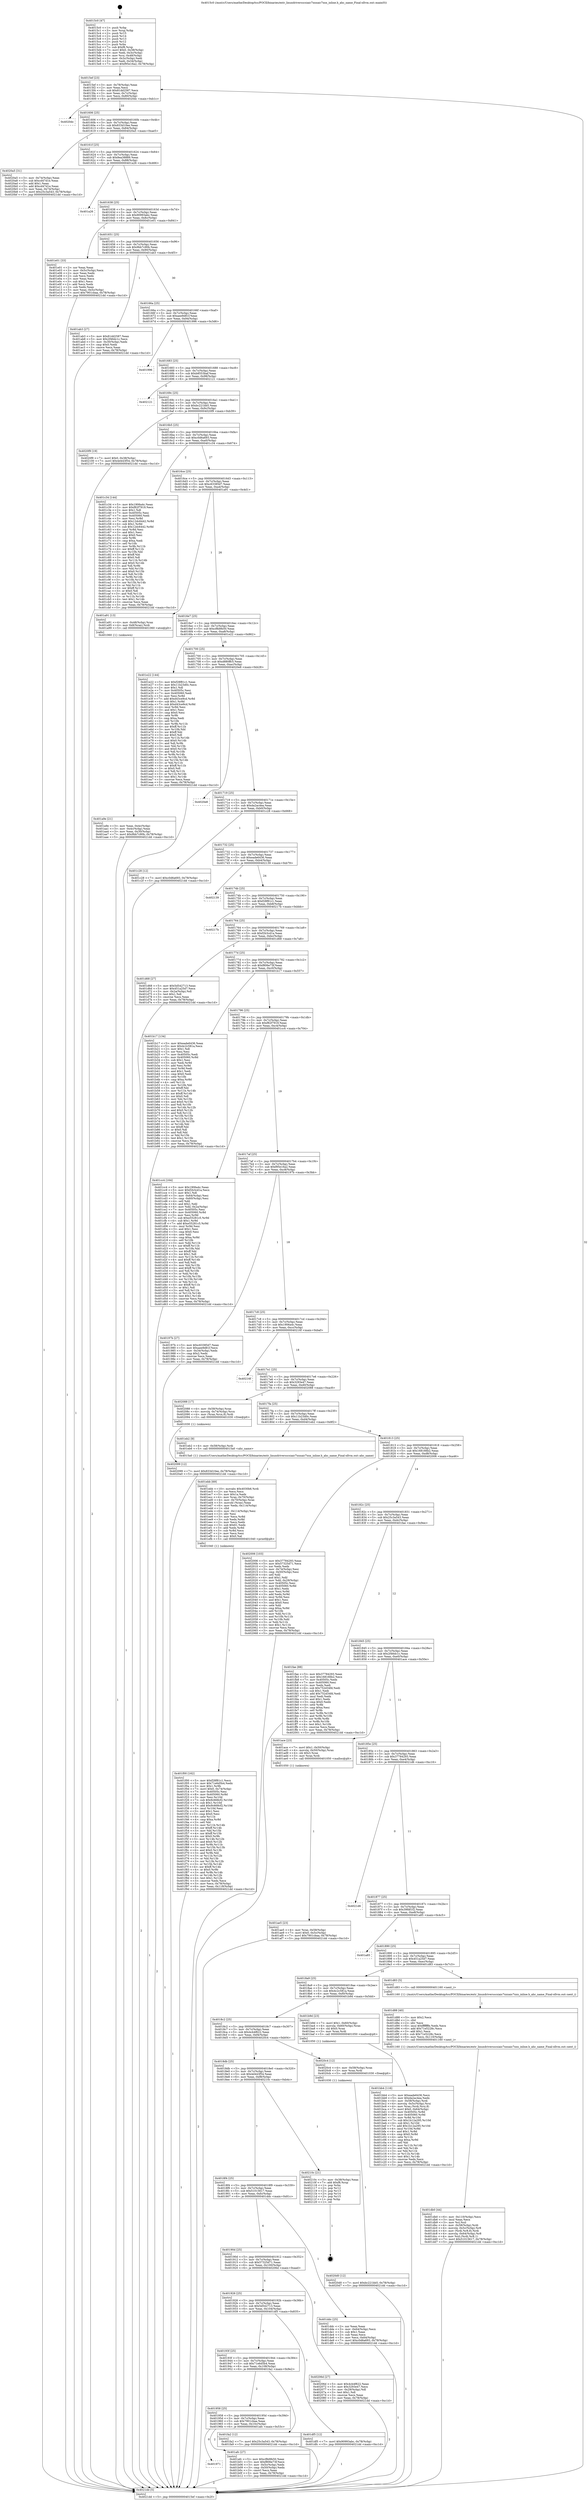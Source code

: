 digraph "0x4015c0" {
  label = "0x4015c0 (/mnt/c/Users/mathe/Desktop/tcc/POCII/binaries/extr_linuxdriversscsiaic7xxxaic7xxx_inline.h_ahc_name_Final-ollvm.out::main(0))"
  labelloc = "t"
  node[shape=record]

  Entry [label="",width=0.3,height=0.3,shape=circle,fillcolor=black,style=filled]
  "0x4015ef" [label="{
     0x4015ef [23]\l
     | [instrs]\l
     &nbsp;&nbsp;0x4015ef \<+3\>: mov -0x78(%rbp),%eax\l
     &nbsp;&nbsp;0x4015f2 \<+2\>: mov %eax,%ecx\l
     &nbsp;&nbsp;0x4015f4 \<+6\>: sub $0x81dd2587,%ecx\l
     &nbsp;&nbsp;0x4015fa \<+3\>: mov %eax,-0x7c(%rbp)\l
     &nbsp;&nbsp;0x4015fd \<+3\>: mov %ecx,-0x80(%rbp)\l
     &nbsp;&nbsp;0x401600 \<+6\>: je 00000000004020dc \<main+0xb1c\>\l
  }"]
  "0x4020dc" [label="{
     0x4020dc\l
  }", style=dashed]
  "0x401606" [label="{
     0x401606 [25]\l
     | [instrs]\l
     &nbsp;&nbsp;0x401606 \<+5\>: jmp 000000000040160b \<main+0x4b\>\l
     &nbsp;&nbsp;0x40160b \<+3\>: mov -0x7c(%rbp),%eax\l
     &nbsp;&nbsp;0x40160e \<+5\>: sub $0x833d10ee,%eax\l
     &nbsp;&nbsp;0x401613 \<+6\>: mov %eax,-0x84(%rbp)\l
     &nbsp;&nbsp;0x401619 \<+6\>: je 00000000004020a5 \<main+0xae5\>\l
  }"]
  Exit [label="",width=0.3,height=0.3,shape=circle,fillcolor=black,style=filled,peripheries=2]
  "0x4020a5" [label="{
     0x4020a5 [31]\l
     | [instrs]\l
     &nbsp;&nbsp;0x4020a5 \<+3\>: mov -0x74(%rbp),%eax\l
     &nbsp;&nbsp;0x4020a8 \<+5\>: sub $0xcd47d1e,%eax\l
     &nbsp;&nbsp;0x4020ad \<+3\>: add $0x1,%eax\l
     &nbsp;&nbsp;0x4020b0 \<+5\>: add $0xcd47d1e,%eax\l
     &nbsp;&nbsp;0x4020b5 \<+3\>: mov %eax,-0x74(%rbp)\l
     &nbsp;&nbsp;0x4020b8 \<+7\>: movl $0x25c3a543,-0x78(%rbp)\l
     &nbsp;&nbsp;0x4020bf \<+5\>: jmp 00000000004021dd \<main+0xc1d\>\l
  }"]
  "0x40161f" [label="{
     0x40161f [25]\l
     | [instrs]\l
     &nbsp;&nbsp;0x40161f \<+5\>: jmp 0000000000401624 \<main+0x64\>\l
     &nbsp;&nbsp;0x401624 \<+3\>: mov -0x7c(%rbp),%eax\l
     &nbsp;&nbsp;0x401627 \<+5\>: sub $0x8ea38889,%eax\l
     &nbsp;&nbsp;0x40162c \<+6\>: mov %eax,-0x88(%rbp)\l
     &nbsp;&nbsp;0x401632 \<+6\>: je 0000000000401a26 \<main+0x466\>\l
  }"]
  "0x4020d0" [label="{
     0x4020d0 [12]\l
     | [instrs]\l
     &nbsp;&nbsp;0x4020d0 \<+7\>: movl $0xbc221bb5,-0x78(%rbp)\l
     &nbsp;&nbsp;0x4020d7 \<+5\>: jmp 00000000004021dd \<main+0xc1d\>\l
  }"]
  "0x401a26" [label="{
     0x401a26\l
  }", style=dashed]
  "0x401638" [label="{
     0x401638 [25]\l
     | [instrs]\l
     &nbsp;&nbsp;0x401638 \<+5\>: jmp 000000000040163d \<main+0x7d\>\l
     &nbsp;&nbsp;0x40163d \<+3\>: mov -0x7c(%rbp),%eax\l
     &nbsp;&nbsp;0x401640 \<+5\>: sub $0x90993abc,%eax\l
     &nbsp;&nbsp;0x401645 \<+6\>: mov %eax,-0x8c(%rbp)\l
     &nbsp;&nbsp;0x40164b \<+6\>: je 0000000000401e01 \<main+0x841\>\l
  }"]
  "0x402099" [label="{
     0x402099 [12]\l
     | [instrs]\l
     &nbsp;&nbsp;0x402099 \<+7\>: movl $0x833d10ee,-0x78(%rbp)\l
     &nbsp;&nbsp;0x4020a0 \<+5\>: jmp 00000000004021dd \<main+0xc1d\>\l
  }"]
  "0x401e01" [label="{
     0x401e01 [33]\l
     | [instrs]\l
     &nbsp;&nbsp;0x401e01 \<+2\>: xor %eax,%eax\l
     &nbsp;&nbsp;0x401e03 \<+3\>: mov -0x5c(%rbp),%ecx\l
     &nbsp;&nbsp;0x401e06 \<+2\>: mov %eax,%edx\l
     &nbsp;&nbsp;0x401e08 \<+2\>: sub %ecx,%edx\l
     &nbsp;&nbsp;0x401e0a \<+2\>: mov %eax,%ecx\l
     &nbsp;&nbsp;0x401e0c \<+3\>: sub $0x1,%ecx\l
     &nbsp;&nbsp;0x401e0f \<+2\>: add %ecx,%edx\l
     &nbsp;&nbsp;0x401e11 \<+2\>: sub %edx,%eax\l
     &nbsp;&nbsp;0x401e13 \<+3\>: mov %eax,-0x5c(%rbp)\l
     &nbsp;&nbsp;0x401e16 \<+7\>: movl $0x7901cbaa,-0x78(%rbp)\l
     &nbsp;&nbsp;0x401e1d \<+5\>: jmp 00000000004021dd \<main+0xc1d\>\l
  }"]
  "0x401651" [label="{
     0x401651 [25]\l
     | [instrs]\l
     &nbsp;&nbsp;0x401651 \<+5\>: jmp 0000000000401656 \<main+0x96\>\l
     &nbsp;&nbsp;0x401656 \<+3\>: mov -0x7c(%rbp),%eax\l
     &nbsp;&nbsp;0x401659 \<+5\>: sub $0x9bb7c90b,%eax\l
     &nbsp;&nbsp;0x40165e \<+6\>: mov %eax,-0x90(%rbp)\l
     &nbsp;&nbsp;0x401664 \<+6\>: je 0000000000401ab3 \<main+0x4f3\>\l
  }"]
  "0x401f00" [label="{
     0x401f00 [162]\l
     | [instrs]\l
     &nbsp;&nbsp;0x401f00 \<+5\>: mov $0xf28f81c1,%ecx\l
     &nbsp;&nbsp;0x401f05 \<+5\>: mov $0x71e6d5b4,%edx\l
     &nbsp;&nbsp;0x401f0a \<+3\>: mov $0x1,%r9b\l
     &nbsp;&nbsp;0x401f0d \<+7\>: movl $0x0,-0x74(%rbp)\l
     &nbsp;&nbsp;0x401f14 \<+7\>: mov 0x40505c,%esi\l
     &nbsp;&nbsp;0x401f1b \<+8\>: mov 0x405060,%r8d\l
     &nbsp;&nbsp;0x401f23 \<+3\>: mov %esi,%r10d\l
     &nbsp;&nbsp;0x401f26 \<+7\>: sub $0x9c668cf2,%r10d\l
     &nbsp;&nbsp;0x401f2d \<+4\>: sub $0x1,%r10d\l
     &nbsp;&nbsp;0x401f31 \<+7\>: add $0x9c668cf2,%r10d\l
     &nbsp;&nbsp;0x401f38 \<+4\>: imul %r10d,%esi\l
     &nbsp;&nbsp;0x401f3c \<+3\>: and $0x1,%esi\l
     &nbsp;&nbsp;0x401f3f \<+3\>: cmp $0x0,%esi\l
     &nbsp;&nbsp;0x401f42 \<+4\>: sete %r11b\l
     &nbsp;&nbsp;0x401f46 \<+4\>: cmp $0xa,%r8d\l
     &nbsp;&nbsp;0x401f4a \<+3\>: setl %bl\l
     &nbsp;&nbsp;0x401f4d \<+3\>: mov %r11b,%r14b\l
     &nbsp;&nbsp;0x401f50 \<+4\>: xor $0xff,%r14b\l
     &nbsp;&nbsp;0x401f54 \<+3\>: mov %bl,%r15b\l
     &nbsp;&nbsp;0x401f57 \<+4\>: xor $0xff,%r15b\l
     &nbsp;&nbsp;0x401f5b \<+4\>: xor $0x0,%r9b\l
     &nbsp;&nbsp;0x401f5f \<+3\>: mov %r14b,%r12b\l
     &nbsp;&nbsp;0x401f62 \<+4\>: and $0x0,%r12b\l
     &nbsp;&nbsp;0x401f66 \<+3\>: and %r9b,%r11b\l
     &nbsp;&nbsp;0x401f69 \<+3\>: mov %r15b,%r13b\l
     &nbsp;&nbsp;0x401f6c \<+4\>: and $0x0,%r13b\l
     &nbsp;&nbsp;0x401f70 \<+3\>: and %r9b,%bl\l
     &nbsp;&nbsp;0x401f73 \<+3\>: or %r11b,%r12b\l
     &nbsp;&nbsp;0x401f76 \<+3\>: or %bl,%r13b\l
     &nbsp;&nbsp;0x401f79 \<+3\>: xor %r13b,%r12b\l
     &nbsp;&nbsp;0x401f7c \<+3\>: or %r15b,%r14b\l
     &nbsp;&nbsp;0x401f7f \<+4\>: xor $0xff,%r14b\l
     &nbsp;&nbsp;0x401f83 \<+4\>: or $0x0,%r9b\l
     &nbsp;&nbsp;0x401f87 \<+3\>: and %r9b,%r14b\l
     &nbsp;&nbsp;0x401f8a \<+3\>: or %r14b,%r12b\l
     &nbsp;&nbsp;0x401f8d \<+4\>: test $0x1,%r12b\l
     &nbsp;&nbsp;0x401f91 \<+3\>: cmovne %edx,%ecx\l
     &nbsp;&nbsp;0x401f94 \<+3\>: mov %ecx,-0x78(%rbp)\l
     &nbsp;&nbsp;0x401f97 \<+6\>: mov %eax,-0x118(%rbp)\l
     &nbsp;&nbsp;0x401f9d \<+5\>: jmp 00000000004021dd \<main+0xc1d\>\l
  }"]
  "0x401ab3" [label="{
     0x401ab3 [27]\l
     | [instrs]\l
     &nbsp;&nbsp;0x401ab3 \<+5\>: mov $0x81dd2587,%eax\l
     &nbsp;&nbsp;0x401ab8 \<+5\>: mov $0x2f46dc1c,%ecx\l
     &nbsp;&nbsp;0x401abd \<+3\>: mov -0x30(%rbp),%edx\l
     &nbsp;&nbsp;0x401ac0 \<+3\>: cmp $0x0,%edx\l
     &nbsp;&nbsp;0x401ac3 \<+3\>: cmove %ecx,%eax\l
     &nbsp;&nbsp;0x401ac6 \<+3\>: mov %eax,-0x78(%rbp)\l
     &nbsp;&nbsp;0x401ac9 \<+5\>: jmp 00000000004021dd \<main+0xc1d\>\l
  }"]
  "0x40166a" [label="{
     0x40166a [25]\l
     | [instrs]\l
     &nbsp;&nbsp;0x40166a \<+5\>: jmp 000000000040166f \<main+0xaf\>\l
     &nbsp;&nbsp;0x40166f \<+3\>: mov -0x7c(%rbp),%eax\l
     &nbsp;&nbsp;0x401672 \<+5\>: sub $0xaee9d81f,%eax\l
     &nbsp;&nbsp;0x401677 \<+6\>: mov %eax,-0x94(%rbp)\l
     &nbsp;&nbsp;0x40167d \<+6\>: je 0000000000401996 \<main+0x3d6\>\l
  }"]
  "0x401ebb" [label="{
     0x401ebb [69]\l
     | [instrs]\l
     &nbsp;&nbsp;0x401ebb \<+10\>: movabs $0x4030b6,%rdi\l
     &nbsp;&nbsp;0x401ec5 \<+2\>: xor %ecx,%ecx\l
     &nbsp;&nbsp;0x401ec7 \<+5\>: mov $0x1a,%edx\l
     &nbsp;&nbsp;0x401ecc \<+4\>: mov %rax,-0x70(%rbp)\l
     &nbsp;&nbsp;0x401ed0 \<+4\>: mov -0x70(%rbp),%rax\l
     &nbsp;&nbsp;0x401ed4 \<+3\>: movsbl (%rax),%eax\l
     &nbsp;&nbsp;0x401ed7 \<+6\>: mov %edx,-0x114(%rbp)\l
     &nbsp;&nbsp;0x401edd \<+1\>: cltd\l
     &nbsp;&nbsp;0x401ede \<+6\>: mov -0x114(%rbp),%esi\l
     &nbsp;&nbsp;0x401ee4 \<+2\>: idiv %esi\l
     &nbsp;&nbsp;0x401ee6 \<+3\>: mov %ecx,%r8d\l
     &nbsp;&nbsp;0x401ee9 \<+3\>: sub %edx,%r8d\l
     &nbsp;&nbsp;0x401eec \<+2\>: mov %ecx,%edx\l
     &nbsp;&nbsp;0x401eee \<+3\>: sub $0x61,%edx\l
     &nbsp;&nbsp;0x401ef1 \<+3\>: add %edx,%r8d\l
     &nbsp;&nbsp;0x401ef4 \<+3\>: sub %r8d,%ecx\l
     &nbsp;&nbsp;0x401ef7 \<+2\>: mov %ecx,%esi\l
     &nbsp;&nbsp;0x401ef9 \<+2\>: mov $0x0,%al\l
     &nbsp;&nbsp;0x401efb \<+5\>: call 0000000000401040 \<printf@plt\>\l
     | [calls]\l
     &nbsp;&nbsp;0x401040 \{1\} (unknown)\l
  }"]
  "0x401996" [label="{
     0x401996\l
  }", style=dashed]
  "0x401683" [label="{
     0x401683 [25]\l
     | [instrs]\l
     &nbsp;&nbsp;0x401683 \<+5\>: jmp 0000000000401688 \<main+0xc8\>\l
     &nbsp;&nbsp;0x401688 \<+3\>: mov -0x7c(%rbp),%eax\l
     &nbsp;&nbsp;0x40168b \<+5\>: sub $0xb8553baf,%eax\l
     &nbsp;&nbsp;0x401690 \<+6\>: mov %eax,-0x98(%rbp)\l
     &nbsp;&nbsp;0x401696 \<+6\>: je 0000000000402121 \<main+0xb61\>\l
  }"]
  "0x401db0" [label="{
     0x401db0 [44]\l
     | [instrs]\l
     &nbsp;&nbsp;0x401db0 \<+6\>: mov -0x110(%rbp),%ecx\l
     &nbsp;&nbsp;0x401db6 \<+3\>: imul %eax,%ecx\l
     &nbsp;&nbsp;0x401db9 \<+3\>: mov %cl,%sil\l
     &nbsp;&nbsp;0x401dbc \<+4\>: mov -0x58(%rbp),%rdi\l
     &nbsp;&nbsp;0x401dc0 \<+4\>: movslq -0x5c(%rbp),%r8\l
     &nbsp;&nbsp;0x401dc4 \<+4\>: mov (%rdi,%r8,8),%rdi\l
     &nbsp;&nbsp;0x401dc8 \<+4\>: movslq -0x64(%rbp),%r8\l
     &nbsp;&nbsp;0x401dcc \<+4\>: mov %sil,(%rdi,%r8,1)\l
     &nbsp;&nbsp;0x401dd0 \<+7\>: movl $0x51015617,-0x78(%rbp)\l
     &nbsp;&nbsp;0x401dd7 \<+5\>: jmp 00000000004021dd \<main+0xc1d\>\l
  }"]
  "0x402121" [label="{
     0x402121\l
  }", style=dashed]
  "0x40169c" [label="{
     0x40169c [25]\l
     | [instrs]\l
     &nbsp;&nbsp;0x40169c \<+5\>: jmp 00000000004016a1 \<main+0xe1\>\l
     &nbsp;&nbsp;0x4016a1 \<+3\>: mov -0x7c(%rbp),%eax\l
     &nbsp;&nbsp;0x4016a4 \<+5\>: sub $0xbc221bb5,%eax\l
     &nbsp;&nbsp;0x4016a9 \<+6\>: mov %eax,-0x9c(%rbp)\l
     &nbsp;&nbsp;0x4016af \<+6\>: je 00000000004020f9 \<main+0xb39\>\l
  }"]
  "0x401d88" [label="{
     0x401d88 [40]\l
     | [instrs]\l
     &nbsp;&nbsp;0x401d88 \<+5\>: mov $0x2,%ecx\l
     &nbsp;&nbsp;0x401d8d \<+1\>: cltd\l
     &nbsp;&nbsp;0x401d8e \<+2\>: idiv %ecx\l
     &nbsp;&nbsp;0x401d90 \<+6\>: imul $0xfffffffe,%edx,%ecx\l
     &nbsp;&nbsp;0x401d96 \<+6\>: add $0x71e5228c,%ecx\l
     &nbsp;&nbsp;0x401d9c \<+3\>: add $0x1,%ecx\l
     &nbsp;&nbsp;0x401d9f \<+6\>: sub $0x71e5228c,%ecx\l
     &nbsp;&nbsp;0x401da5 \<+6\>: mov %ecx,-0x110(%rbp)\l
     &nbsp;&nbsp;0x401dab \<+5\>: call 0000000000401160 \<next_i\>\l
     | [calls]\l
     &nbsp;&nbsp;0x401160 \{1\} (/mnt/c/Users/mathe/Desktop/tcc/POCII/binaries/extr_linuxdriversscsiaic7xxxaic7xxx_inline.h_ahc_name_Final-ollvm.out::next_i)\l
  }"]
  "0x4020f9" [label="{
     0x4020f9 [19]\l
     | [instrs]\l
     &nbsp;&nbsp;0x4020f9 \<+7\>: movl $0x0,-0x38(%rbp)\l
     &nbsp;&nbsp;0x402100 \<+7\>: movl $0x4d443f54,-0x78(%rbp)\l
     &nbsp;&nbsp;0x402107 \<+5\>: jmp 00000000004021dd \<main+0xc1d\>\l
  }"]
  "0x4016b5" [label="{
     0x4016b5 [25]\l
     | [instrs]\l
     &nbsp;&nbsp;0x4016b5 \<+5\>: jmp 00000000004016ba \<main+0xfa\>\l
     &nbsp;&nbsp;0x4016ba \<+3\>: mov -0x7c(%rbp),%eax\l
     &nbsp;&nbsp;0x4016bd \<+5\>: sub $0xc0d6a693,%eax\l
     &nbsp;&nbsp;0x4016c2 \<+6\>: mov %eax,-0xa0(%rbp)\l
     &nbsp;&nbsp;0x4016c8 \<+6\>: je 0000000000401c34 \<main+0x674\>\l
  }"]
  "0x401bb4" [label="{
     0x401bb4 [116]\l
     | [instrs]\l
     &nbsp;&nbsp;0x401bb4 \<+5\>: mov $0xeade6436,%ecx\l
     &nbsp;&nbsp;0x401bb9 \<+5\>: mov $0xda2ac4ea,%edx\l
     &nbsp;&nbsp;0x401bbe \<+4\>: mov -0x58(%rbp),%rdi\l
     &nbsp;&nbsp;0x401bc2 \<+4\>: movslq -0x5c(%rbp),%rsi\l
     &nbsp;&nbsp;0x401bc6 \<+4\>: mov %rax,(%rdi,%rsi,8)\l
     &nbsp;&nbsp;0x401bca \<+7\>: movl $0x0,-0x64(%rbp)\l
     &nbsp;&nbsp;0x401bd1 \<+8\>: mov 0x40505c,%r8d\l
     &nbsp;&nbsp;0x401bd9 \<+8\>: mov 0x405060,%r9d\l
     &nbsp;&nbsp;0x401be1 \<+3\>: mov %r8d,%r10d\l
     &nbsp;&nbsp;0x401be4 \<+7\>: sub $0x1b12a295,%r10d\l
     &nbsp;&nbsp;0x401beb \<+4\>: sub $0x1,%r10d\l
     &nbsp;&nbsp;0x401bef \<+7\>: add $0x1b12a295,%r10d\l
     &nbsp;&nbsp;0x401bf6 \<+4\>: imul %r10d,%r8d\l
     &nbsp;&nbsp;0x401bfa \<+4\>: and $0x1,%r8d\l
     &nbsp;&nbsp;0x401bfe \<+4\>: cmp $0x0,%r8d\l
     &nbsp;&nbsp;0x401c02 \<+4\>: sete %r11b\l
     &nbsp;&nbsp;0x401c06 \<+4\>: cmp $0xa,%r9d\l
     &nbsp;&nbsp;0x401c0a \<+3\>: setl %bl\l
     &nbsp;&nbsp;0x401c0d \<+3\>: mov %r11b,%r14b\l
     &nbsp;&nbsp;0x401c10 \<+3\>: and %bl,%r14b\l
     &nbsp;&nbsp;0x401c13 \<+3\>: xor %bl,%r11b\l
     &nbsp;&nbsp;0x401c16 \<+3\>: or %r11b,%r14b\l
     &nbsp;&nbsp;0x401c19 \<+4\>: test $0x1,%r14b\l
     &nbsp;&nbsp;0x401c1d \<+3\>: cmovne %edx,%ecx\l
     &nbsp;&nbsp;0x401c20 \<+3\>: mov %ecx,-0x78(%rbp)\l
     &nbsp;&nbsp;0x401c23 \<+5\>: jmp 00000000004021dd \<main+0xc1d\>\l
  }"]
  "0x401c34" [label="{
     0x401c34 [144]\l
     | [instrs]\l
     &nbsp;&nbsp;0x401c34 \<+5\>: mov $0x1906a4c,%eax\l
     &nbsp;&nbsp;0x401c39 \<+5\>: mov $0xf82f7919,%ecx\l
     &nbsp;&nbsp;0x401c3e \<+2\>: mov $0x1,%dl\l
     &nbsp;&nbsp;0x401c40 \<+7\>: mov 0x40505c,%esi\l
     &nbsp;&nbsp;0x401c47 \<+7\>: mov 0x405060,%edi\l
     &nbsp;&nbsp;0x401c4e \<+3\>: mov %esi,%r8d\l
     &nbsp;&nbsp;0x401c51 \<+7\>: add $0x12dc6442,%r8d\l
     &nbsp;&nbsp;0x401c58 \<+4\>: sub $0x1,%r8d\l
     &nbsp;&nbsp;0x401c5c \<+7\>: sub $0x12dc6442,%r8d\l
     &nbsp;&nbsp;0x401c63 \<+4\>: imul %r8d,%esi\l
     &nbsp;&nbsp;0x401c67 \<+3\>: and $0x1,%esi\l
     &nbsp;&nbsp;0x401c6a \<+3\>: cmp $0x0,%esi\l
     &nbsp;&nbsp;0x401c6d \<+4\>: sete %r9b\l
     &nbsp;&nbsp;0x401c71 \<+3\>: cmp $0xa,%edi\l
     &nbsp;&nbsp;0x401c74 \<+4\>: setl %r10b\l
     &nbsp;&nbsp;0x401c78 \<+3\>: mov %r9b,%r11b\l
     &nbsp;&nbsp;0x401c7b \<+4\>: xor $0xff,%r11b\l
     &nbsp;&nbsp;0x401c7f \<+3\>: mov %r10b,%bl\l
     &nbsp;&nbsp;0x401c82 \<+3\>: xor $0xff,%bl\l
     &nbsp;&nbsp;0x401c85 \<+3\>: xor $0x0,%dl\l
     &nbsp;&nbsp;0x401c88 \<+3\>: mov %r11b,%r14b\l
     &nbsp;&nbsp;0x401c8b \<+4\>: and $0x0,%r14b\l
     &nbsp;&nbsp;0x401c8f \<+3\>: and %dl,%r9b\l
     &nbsp;&nbsp;0x401c92 \<+3\>: mov %bl,%r15b\l
     &nbsp;&nbsp;0x401c95 \<+4\>: and $0x0,%r15b\l
     &nbsp;&nbsp;0x401c99 \<+3\>: and %dl,%r10b\l
     &nbsp;&nbsp;0x401c9c \<+3\>: or %r9b,%r14b\l
     &nbsp;&nbsp;0x401c9f \<+3\>: or %r10b,%r15b\l
     &nbsp;&nbsp;0x401ca2 \<+3\>: xor %r15b,%r14b\l
     &nbsp;&nbsp;0x401ca5 \<+3\>: or %bl,%r11b\l
     &nbsp;&nbsp;0x401ca8 \<+4\>: xor $0xff,%r11b\l
     &nbsp;&nbsp;0x401cac \<+3\>: or $0x0,%dl\l
     &nbsp;&nbsp;0x401caf \<+3\>: and %dl,%r11b\l
     &nbsp;&nbsp;0x401cb2 \<+3\>: or %r11b,%r14b\l
     &nbsp;&nbsp;0x401cb5 \<+4\>: test $0x1,%r14b\l
     &nbsp;&nbsp;0x401cb9 \<+3\>: cmovne %ecx,%eax\l
     &nbsp;&nbsp;0x401cbc \<+3\>: mov %eax,-0x78(%rbp)\l
     &nbsp;&nbsp;0x401cbf \<+5\>: jmp 00000000004021dd \<main+0xc1d\>\l
  }"]
  "0x4016ce" [label="{
     0x4016ce [25]\l
     | [instrs]\l
     &nbsp;&nbsp;0x4016ce \<+5\>: jmp 00000000004016d3 \<main+0x113\>\l
     &nbsp;&nbsp;0x4016d3 \<+3\>: mov -0x7c(%rbp),%eax\l
     &nbsp;&nbsp;0x4016d6 \<+5\>: sub $0xc63385d7,%eax\l
     &nbsp;&nbsp;0x4016db \<+6\>: mov %eax,-0xa4(%rbp)\l
     &nbsp;&nbsp;0x4016e1 \<+6\>: je 0000000000401a91 \<main+0x4d1\>\l
  }"]
  "0x401971" [label="{
     0x401971\l
  }", style=dashed]
  "0x401a91" [label="{
     0x401a91 [13]\l
     | [instrs]\l
     &nbsp;&nbsp;0x401a91 \<+4\>: mov -0x48(%rbp),%rax\l
     &nbsp;&nbsp;0x401a95 \<+4\>: mov 0x8(%rax),%rdi\l
     &nbsp;&nbsp;0x401a99 \<+5\>: call 0000000000401060 \<atoi@plt\>\l
     | [calls]\l
     &nbsp;&nbsp;0x401060 \{1\} (unknown)\l
  }"]
  "0x4016e7" [label="{
     0x4016e7 [25]\l
     | [instrs]\l
     &nbsp;&nbsp;0x4016e7 \<+5\>: jmp 00000000004016ec \<main+0x12c\>\l
     &nbsp;&nbsp;0x4016ec \<+3\>: mov -0x7c(%rbp),%eax\l
     &nbsp;&nbsp;0x4016ef \<+5\>: sub $0xcf8d9b50,%eax\l
     &nbsp;&nbsp;0x4016f4 \<+6\>: mov %eax,-0xa8(%rbp)\l
     &nbsp;&nbsp;0x4016fa \<+6\>: je 0000000000401e22 \<main+0x862\>\l
  }"]
  "0x401afc" [label="{
     0x401afc [27]\l
     | [instrs]\l
     &nbsp;&nbsp;0x401afc \<+5\>: mov $0xcf8d9b50,%eax\l
     &nbsp;&nbsp;0x401b01 \<+5\>: mov $0xf806e73f,%ecx\l
     &nbsp;&nbsp;0x401b06 \<+3\>: mov -0x5c(%rbp),%edx\l
     &nbsp;&nbsp;0x401b09 \<+3\>: cmp -0x50(%rbp),%edx\l
     &nbsp;&nbsp;0x401b0c \<+3\>: cmovl %ecx,%eax\l
     &nbsp;&nbsp;0x401b0f \<+3\>: mov %eax,-0x78(%rbp)\l
     &nbsp;&nbsp;0x401b12 \<+5\>: jmp 00000000004021dd \<main+0xc1d\>\l
  }"]
  "0x401e22" [label="{
     0x401e22 [144]\l
     | [instrs]\l
     &nbsp;&nbsp;0x401e22 \<+5\>: mov $0xf28f81c1,%eax\l
     &nbsp;&nbsp;0x401e27 \<+5\>: mov $0x11b23d0c,%ecx\l
     &nbsp;&nbsp;0x401e2c \<+2\>: mov $0x1,%dl\l
     &nbsp;&nbsp;0x401e2e \<+7\>: mov 0x40505c,%esi\l
     &nbsp;&nbsp;0x401e35 \<+7\>: mov 0x405060,%edi\l
     &nbsp;&nbsp;0x401e3c \<+3\>: mov %esi,%r8d\l
     &nbsp;&nbsp;0x401e3f \<+7\>: add $0xd43ce9cd,%r8d\l
     &nbsp;&nbsp;0x401e46 \<+4\>: sub $0x1,%r8d\l
     &nbsp;&nbsp;0x401e4a \<+7\>: sub $0xd43ce9cd,%r8d\l
     &nbsp;&nbsp;0x401e51 \<+4\>: imul %r8d,%esi\l
     &nbsp;&nbsp;0x401e55 \<+3\>: and $0x1,%esi\l
     &nbsp;&nbsp;0x401e58 \<+3\>: cmp $0x0,%esi\l
     &nbsp;&nbsp;0x401e5b \<+4\>: sete %r9b\l
     &nbsp;&nbsp;0x401e5f \<+3\>: cmp $0xa,%edi\l
     &nbsp;&nbsp;0x401e62 \<+4\>: setl %r10b\l
     &nbsp;&nbsp;0x401e66 \<+3\>: mov %r9b,%r11b\l
     &nbsp;&nbsp;0x401e69 \<+4\>: xor $0xff,%r11b\l
     &nbsp;&nbsp;0x401e6d \<+3\>: mov %r10b,%bl\l
     &nbsp;&nbsp;0x401e70 \<+3\>: xor $0xff,%bl\l
     &nbsp;&nbsp;0x401e73 \<+3\>: xor $0x0,%dl\l
     &nbsp;&nbsp;0x401e76 \<+3\>: mov %r11b,%r14b\l
     &nbsp;&nbsp;0x401e79 \<+4\>: and $0x0,%r14b\l
     &nbsp;&nbsp;0x401e7d \<+3\>: and %dl,%r9b\l
     &nbsp;&nbsp;0x401e80 \<+3\>: mov %bl,%r15b\l
     &nbsp;&nbsp;0x401e83 \<+4\>: and $0x0,%r15b\l
     &nbsp;&nbsp;0x401e87 \<+3\>: and %dl,%r10b\l
     &nbsp;&nbsp;0x401e8a \<+3\>: or %r9b,%r14b\l
     &nbsp;&nbsp;0x401e8d \<+3\>: or %r10b,%r15b\l
     &nbsp;&nbsp;0x401e90 \<+3\>: xor %r15b,%r14b\l
     &nbsp;&nbsp;0x401e93 \<+3\>: or %bl,%r11b\l
     &nbsp;&nbsp;0x401e96 \<+4\>: xor $0xff,%r11b\l
     &nbsp;&nbsp;0x401e9a \<+3\>: or $0x0,%dl\l
     &nbsp;&nbsp;0x401e9d \<+3\>: and %dl,%r11b\l
     &nbsp;&nbsp;0x401ea0 \<+3\>: or %r11b,%r14b\l
     &nbsp;&nbsp;0x401ea3 \<+4\>: test $0x1,%r14b\l
     &nbsp;&nbsp;0x401ea7 \<+3\>: cmovne %ecx,%eax\l
     &nbsp;&nbsp;0x401eaa \<+3\>: mov %eax,-0x78(%rbp)\l
     &nbsp;&nbsp;0x401ead \<+5\>: jmp 00000000004021dd \<main+0xc1d\>\l
  }"]
  "0x401700" [label="{
     0x401700 [25]\l
     | [instrs]\l
     &nbsp;&nbsp;0x401700 \<+5\>: jmp 0000000000401705 \<main+0x145\>\l
     &nbsp;&nbsp;0x401705 \<+3\>: mov -0x7c(%rbp),%eax\l
     &nbsp;&nbsp;0x401708 \<+5\>: sub $0xd880ffc5,%eax\l
     &nbsp;&nbsp;0x40170d \<+6\>: mov %eax,-0xac(%rbp)\l
     &nbsp;&nbsp;0x401713 \<+6\>: je 00000000004020e8 \<main+0xb28\>\l
  }"]
  "0x401958" [label="{
     0x401958 [25]\l
     | [instrs]\l
     &nbsp;&nbsp;0x401958 \<+5\>: jmp 000000000040195d \<main+0x39d\>\l
     &nbsp;&nbsp;0x40195d \<+3\>: mov -0x7c(%rbp),%eax\l
     &nbsp;&nbsp;0x401960 \<+5\>: sub $0x7901cbaa,%eax\l
     &nbsp;&nbsp;0x401965 \<+6\>: mov %eax,-0x10c(%rbp)\l
     &nbsp;&nbsp;0x40196b \<+6\>: je 0000000000401afc \<main+0x53c\>\l
  }"]
  "0x4020e8" [label="{
     0x4020e8\l
  }", style=dashed]
  "0x401719" [label="{
     0x401719 [25]\l
     | [instrs]\l
     &nbsp;&nbsp;0x401719 \<+5\>: jmp 000000000040171e \<main+0x15e\>\l
     &nbsp;&nbsp;0x40171e \<+3\>: mov -0x7c(%rbp),%eax\l
     &nbsp;&nbsp;0x401721 \<+5\>: sub $0xda2ac4ea,%eax\l
     &nbsp;&nbsp;0x401726 \<+6\>: mov %eax,-0xb0(%rbp)\l
     &nbsp;&nbsp;0x40172c \<+6\>: je 0000000000401c28 \<main+0x668\>\l
  }"]
  "0x401fa2" [label="{
     0x401fa2 [12]\l
     | [instrs]\l
     &nbsp;&nbsp;0x401fa2 \<+7\>: movl $0x25c3a543,-0x78(%rbp)\l
     &nbsp;&nbsp;0x401fa9 \<+5\>: jmp 00000000004021dd \<main+0xc1d\>\l
  }"]
  "0x401c28" [label="{
     0x401c28 [12]\l
     | [instrs]\l
     &nbsp;&nbsp;0x401c28 \<+7\>: movl $0xc0d6a693,-0x78(%rbp)\l
     &nbsp;&nbsp;0x401c2f \<+5\>: jmp 00000000004021dd \<main+0xc1d\>\l
  }"]
  "0x401732" [label="{
     0x401732 [25]\l
     | [instrs]\l
     &nbsp;&nbsp;0x401732 \<+5\>: jmp 0000000000401737 \<main+0x177\>\l
     &nbsp;&nbsp;0x401737 \<+3\>: mov -0x7c(%rbp),%eax\l
     &nbsp;&nbsp;0x40173a \<+5\>: sub $0xeade6436,%eax\l
     &nbsp;&nbsp;0x40173f \<+6\>: mov %eax,-0xb4(%rbp)\l
     &nbsp;&nbsp;0x401745 \<+6\>: je 0000000000402139 \<main+0xb79\>\l
  }"]
  "0x40193f" [label="{
     0x40193f [25]\l
     | [instrs]\l
     &nbsp;&nbsp;0x40193f \<+5\>: jmp 0000000000401944 \<main+0x384\>\l
     &nbsp;&nbsp;0x401944 \<+3\>: mov -0x7c(%rbp),%eax\l
     &nbsp;&nbsp;0x401947 \<+5\>: sub $0x71e6d5b4,%eax\l
     &nbsp;&nbsp;0x40194c \<+6\>: mov %eax,-0x108(%rbp)\l
     &nbsp;&nbsp;0x401952 \<+6\>: je 0000000000401fa2 \<main+0x9e2\>\l
  }"]
  "0x402139" [label="{
     0x402139\l
  }", style=dashed]
  "0x40174b" [label="{
     0x40174b [25]\l
     | [instrs]\l
     &nbsp;&nbsp;0x40174b \<+5\>: jmp 0000000000401750 \<main+0x190\>\l
     &nbsp;&nbsp;0x401750 \<+3\>: mov -0x7c(%rbp),%eax\l
     &nbsp;&nbsp;0x401753 \<+5\>: sub $0xf28f81c1,%eax\l
     &nbsp;&nbsp;0x401758 \<+6\>: mov %eax,-0xb8(%rbp)\l
     &nbsp;&nbsp;0x40175e \<+6\>: je 000000000040217b \<main+0xbbb\>\l
  }"]
  "0x401df5" [label="{
     0x401df5 [12]\l
     | [instrs]\l
     &nbsp;&nbsp;0x401df5 \<+7\>: movl $0x90993abc,-0x78(%rbp)\l
     &nbsp;&nbsp;0x401dfc \<+5\>: jmp 00000000004021dd \<main+0xc1d\>\l
  }"]
  "0x40217b" [label="{
     0x40217b\l
  }", style=dashed]
  "0x401764" [label="{
     0x401764 [25]\l
     | [instrs]\l
     &nbsp;&nbsp;0x401764 \<+5\>: jmp 0000000000401769 \<main+0x1a9\>\l
     &nbsp;&nbsp;0x401769 \<+3\>: mov -0x7c(%rbp),%eax\l
     &nbsp;&nbsp;0x40176c \<+5\>: sub $0xf2b3cd1a,%eax\l
     &nbsp;&nbsp;0x401771 \<+6\>: mov %eax,-0xbc(%rbp)\l
     &nbsp;&nbsp;0x401777 \<+6\>: je 0000000000401d68 \<main+0x7a8\>\l
  }"]
  "0x401926" [label="{
     0x401926 [25]\l
     | [instrs]\l
     &nbsp;&nbsp;0x401926 \<+5\>: jmp 000000000040192b \<main+0x36b\>\l
     &nbsp;&nbsp;0x40192b \<+3\>: mov -0x7c(%rbp),%eax\l
     &nbsp;&nbsp;0x40192e \<+5\>: sub $0x5d542713,%eax\l
     &nbsp;&nbsp;0x401933 \<+6\>: mov %eax,-0x104(%rbp)\l
     &nbsp;&nbsp;0x401939 \<+6\>: je 0000000000401df5 \<main+0x835\>\l
  }"]
  "0x401d68" [label="{
     0x401d68 [27]\l
     | [instrs]\l
     &nbsp;&nbsp;0x401d68 \<+5\>: mov $0x5d542713,%eax\l
     &nbsp;&nbsp;0x401d6d \<+5\>: mov $0x451a25d7,%ecx\l
     &nbsp;&nbsp;0x401d72 \<+3\>: mov -0x2a(%rbp),%dl\l
     &nbsp;&nbsp;0x401d75 \<+3\>: test $0x1,%dl\l
     &nbsp;&nbsp;0x401d78 \<+3\>: cmovne %ecx,%eax\l
     &nbsp;&nbsp;0x401d7b \<+3\>: mov %eax,-0x78(%rbp)\l
     &nbsp;&nbsp;0x401d7e \<+5\>: jmp 00000000004021dd \<main+0xc1d\>\l
  }"]
  "0x40177d" [label="{
     0x40177d [25]\l
     | [instrs]\l
     &nbsp;&nbsp;0x40177d \<+5\>: jmp 0000000000401782 \<main+0x1c2\>\l
     &nbsp;&nbsp;0x401782 \<+3\>: mov -0x7c(%rbp),%eax\l
     &nbsp;&nbsp;0x401785 \<+5\>: sub $0xf806e73f,%eax\l
     &nbsp;&nbsp;0x40178a \<+6\>: mov %eax,-0xc0(%rbp)\l
     &nbsp;&nbsp;0x401790 \<+6\>: je 0000000000401b17 \<main+0x557\>\l
  }"]
  "0x40206d" [label="{
     0x40206d [27]\l
     | [instrs]\l
     &nbsp;&nbsp;0x40206d \<+5\>: mov $0x4cb4f622,%eax\l
     &nbsp;&nbsp;0x402072 \<+5\>: mov $0x3293e47,%ecx\l
     &nbsp;&nbsp;0x402077 \<+3\>: mov -0x29(%rbp),%dl\l
     &nbsp;&nbsp;0x40207a \<+3\>: test $0x1,%dl\l
     &nbsp;&nbsp;0x40207d \<+3\>: cmovne %ecx,%eax\l
     &nbsp;&nbsp;0x402080 \<+3\>: mov %eax,-0x78(%rbp)\l
     &nbsp;&nbsp;0x402083 \<+5\>: jmp 00000000004021dd \<main+0xc1d\>\l
  }"]
  "0x401b17" [label="{
     0x401b17 [134]\l
     | [instrs]\l
     &nbsp;&nbsp;0x401b17 \<+5\>: mov $0xeade6436,%eax\l
     &nbsp;&nbsp;0x401b1c \<+5\>: mov $0x4c2c581a,%ecx\l
     &nbsp;&nbsp;0x401b21 \<+2\>: mov $0x1,%dl\l
     &nbsp;&nbsp;0x401b23 \<+2\>: xor %esi,%esi\l
     &nbsp;&nbsp;0x401b25 \<+7\>: mov 0x40505c,%edi\l
     &nbsp;&nbsp;0x401b2c \<+8\>: mov 0x405060,%r8d\l
     &nbsp;&nbsp;0x401b34 \<+3\>: sub $0x1,%esi\l
     &nbsp;&nbsp;0x401b37 \<+3\>: mov %edi,%r9d\l
     &nbsp;&nbsp;0x401b3a \<+3\>: add %esi,%r9d\l
     &nbsp;&nbsp;0x401b3d \<+4\>: imul %r9d,%edi\l
     &nbsp;&nbsp;0x401b41 \<+3\>: and $0x1,%edi\l
     &nbsp;&nbsp;0x401b44 \<+3\>: cmp $0x0,%edi\l
     &nbsp;&nbsp;0x401b47 \<+4\>: sete %r10b\l
     &nbsp;&nbsp;0x401b4b \<+4\>: cmp $0xa,%r8d\l
     &nbsp;&nbsp;0x401b4f \<+4\>: setl %r11b\l
     &nbsp;&nbsp;0x401b53 \<+3\>: mov %r10b,%bl\l
     &nbsp;&nbsp;0x401b56 \<+3\>: xor $0xff,%bl\l
     &nbsp;&nbsp;0x401b59 \<+3\>: mov %r11b,%r14b\l
     &nbsp;&nbsp;0x401b5c \<+4\>: xor $0xff,%r14b\l
     &nbsp;&nbsp;0x401b60 \<+3\>: xor $0x0,%dl\l
     &nbsp;&nbsp;0x401b63 \<+3\>: mov %bl,%r15b\l
     &nbsp;&nbsp;0x401b66 \<+4\>: and $0x0,%r15b\l
     &nbsp;&nbsp;0x401b6a \<+3\>: and %dl,%r10b\l
     &nbsp;&nbsp;0x401b6d \<+3\>: mov %r14b,%r12b\l
     &nbsp;&nbsp;0x401b70 \<+4\>: and $0x0,%r12b\l
     &nbsp;&nbsp;0x401b74 \<+3\>: and %dl,%r11b\l
     &nbsp;&nbsp;0x401b77 \<+3\>: or %r10b,%r15b\l
     &nbsp;&nbsp;0x401b7a \<+3\>: or %r11b,%r12b\l
     &nbsp;&nbsp;0x401b7d \<+3\>: xor %r12b,%r15b\l
     &nbsp;&nbsp;0x401b80 \<+3\>: or %r14b,%bl\l
     &nbsp;&nbsp;0x401b83 \<+3\>: xor $0xff,%bl\l
     &nbsp;&nbsp;0x401b86 \<+3\>: or $0x0,%dl\l
     &nbsp;&nbsp;0x401b89 \<+2\>: and %dl,%bl\l
     &nbsp;&nbsp;0x401b8b \<+3\>: or %bl,%r15b\l
     &nbsp;&nbsp;0x401b8e \<+4\>: test $0x1,%r15b\l
     &nbsp;&nbsp;0x401b92 \<+3\>: cmovne %ecx,%eax\l
     &nbsp;&nbsp;0x401b95 \<+3\>: mov %eax,-0x78(%rbp)\l
     &nbsp;&nbsp;0x401b98 \<+5\>: jmp 00000000004021dd \<main+0xc1d\>\l
  }"]
  "0x401796" [label="{
     0x401796 [25]\l
     | [instrs]\l
     &nbsp;&nbsp;0x401796 \<+5\>: jmp 000000000040179b \<main+0x1db\>\l
     &nbsp;&nbsp;0x40179b \<+3\>: mov -0x7c(%rbp),%eax\l
     &nbsp;&nbsp;0x40179e \<+5\>: sub $0xf82f7919,%eax\l
     &nbsp;&nbsp;0x4017a3 \<+6\>: mov %eax,-0xc4(%rbp)\l
     &nbsp;&nbsp;0x4017a9 \<+6\>: je 0000000000401cc4 \<main+0x704\>\l
  }"]
  "0x40190d" [label="{
     0x40190d [25]\l
     | [instrs]\l
     &nbsp;&nbsp;0x40190d \<+5\>: jmp 0000000000401912 \<main+0x352\>\l
     &nbsp;&nbsp;0x401912 \<+3\>: mov -0x7c(%rbp),%eax\l
     &nbsp;&nbsp;0x401915 \<+5\>: sub $0x57325d71,%eax\l
     &nbsp;&nbsp;0x40191a \<+6\>: mov %eax,-0x100(%rbp)\l
     &nbsp;&nbsp;0x401920 \<+6\>: je 000000000040206d \<main+0xaad\>\l
  }"]
  "0x401cc4" [label="{
     0x401cc4 [164]\l
     | [instrs]\l
     &nbsp;&nbsp;0x401cc4 \<+5\>: mov $0x1906a4c,%eax\l
     &nbsp;&nbsp;0x401cc9 \<+5\>: mov $0xf2b3cd1a,%ecx\l
     &nbsp;&nbsp;0x401cce \<+2\>: mov $0x1,%dl\l
     &nbsp;&nbsp;0x401cd0 \<+3\>: mov -0x64(%rbp),%esi\l
     &nbsp;&nbsp;0x401cd3 \<+3\>: cmp -0x60(%rbp),%esi\l
     &nbsp;&nbsp;0x401cd6 \<+4\>: setl %dil\l
     &nbsp;&nbsp;0x401cda \<+4\>: and $0x1,%dil\l
     &nbsp;&nbsp;0x401cde \<+4\>: mov %dil,-0x2a(%rbp)\l
     &nbsp;&nbsp;0x401ce2 \<+7\>: mov 0x40505c,%esi\l
     &nbsp;&nbsp;0x401ce9 \<+8\>: mov 0x405060,%r8d\l
     &nbsp;&nbsp;0x401cf1 \<+3\>: mov %esi,%r9d\l
     &nbsp;&nbsp;0x401cf4 \<+7\>: sub $0xe55281c5,%r9d\l
     &nbsp;&nbsp;0x401cfb \<+4\>: sub $0x1,%r9d\l
     &nbsp;&nbsp;0x401cff \<+7\>: add $0xe55281c5,%r9d\l
     &nbsp;&nbsp;0x401d06 \<+4\>: imul %r9d,%esi\l
     &nbsp;&nbsp;0x401d0a \<+3\>: and $0x1,%esi\l
     &nbsp;&nbsp;0x401d0d \<+3\>: cmp $0x0,%esi\l
     &nbsp;&nbsp;0x401d10 \<+4\>: sete %dil\l
     &nbsp;&nbsp;0x401d14 \<+4\>: cmp $0xa,%r8d\l
     &nbsp;&nbsp;0x401d18 \<+4\>: setl %r10b\l
     &nbsp;&nbsp;0x401d1c \<+3\>: mov %dil,%r11b\l
     &nbsp;&nbsp;0x401d1f \<+4\>: xor $0xff,%r11b\l
     &nbsp;&nbsp;0x401d23 \<+3\>: mov %r10b,%bl\l
     &nbsp;&nbsp;0x401d26 \<+3\>: xor $0xff,%bl\l
     &nbsp;&nbsp;0x401d29 \<+3\>: xor $0x1,%dl\l
     &nbsp;&nbsp;0x401d2c \<+3\>: mov %r11b,%r14b\l
     &nbsp;&nbsp;0x401d2f \<+4\>: and $0xff,%r14b\l
     &nbsp;&nbsp;0x401d33 \<+3\>: and %dl,%dil\l
     &nbsp;&nbsp;0x401d36 \<+3\>: mov %bl,%r15b\l
     &nbsp;&nbsp;0x401d39 \<+4\>: and $0xff,%r15b\l
     &nbsp;&nbsp;0x401d3d \<+3\>: and %dl,%r10b\l
     &nbsp;&nbsp;0x401d40 \<+3\>: or %dil,%r14b\l
     &nbsp;&nbsp;0x401d43 \<+3\>: or %r10b,%r15b\l
     &nbsp;&nbsp;0x401d46 \<+3\>: xor %r15b,%r14b\l
     &nbsp;&nbsp;0x401d49 \<+3\>: or %bl,%r11b\l
     &nbsp;&nbsp;0x401d4c \<+4\>: xor $0xff,%r11b\l
     &nbsp;&nbsp;0x401d50 \<+3\>: or $0x1,%dl\l
     &nbsp;&nbsp;0x401d53 \<+3\>: and %dl,%r11b\l
     &nbsp;&nbsp;0x401d56 \<+3\>: or %r11b,%r14b\l
     &nbsp;&nbsp;0x401d59 \<+4\>: test $0x1,%r14b\l
     &nbsp;&nbsp;0x401d5d \<+3\>: cmovne %ecx,%eax\l
     &nbsp;&nbsp;0x401d60 \<+3\>: mov %eax,-0x78(%rbp)\l
     &nbsp;&nbsp;0x401d63 \<+5\>: jmp 00000000004021dd \<main+0xc1d\>\l
  }"]
  "0x4017af" [label="{
     0x4017af [25]\l
     | [instrs]\l
     &nbsp;&nbsp;0x4017af \<+5\>: jmp 00000000004017b4 \<main+0x1f4\>\l
     &nbsp;&nbsp;0x4017b4 \<+3\>: mov -0x7c(%rbp),%eax\l
     &nbsp;&nbsp;0x4017b7 \<+5\>: sub $0xf95e16a2,%eax\l
     &nbsp;&nbsp;0x4017bc \<+6\>: mov %eax,-0xc8(%rbp)\l
     &nbsp;&nbsp;0x4017c2 \<+6\>: je 000000000040197b \<main+0x3bb\>\l
  }"]
  "0x401ddc" [label="{
     0x401ddc [25]\l
     | [instrs]\l
     &nbsp;&nbsp;0x401ddc \<+2\>: xor %eax,%eax\l
     &nbsp;&nbsp;0x401dde \<+3\>: mov -0x64(%rbp),%ecx\l
     &nbsp;&nbsp;0x401de1 \<+3\>: sub $0x1,%eax\l
     &nbsp;&nbsp;0x401de4 \<+2\>: sub %eax,%ecx\l
     &nbsp;&nbsp;0x401de6 \<+3\>: mov %ecx,-0x64(%rbp)\l
     &nbsp;&nbsp;0x401de9 \<+7\>: movl $0xc0d6a693,-0x78(%rbp)\l
     &nbsp;&nbsp;0x401df0 \<+5\>: jmp 00000000004021dd \<main+0xc1d\>\l
  }"]
  "0x40197b" [label="{
     0x40197b [27]\l
     | [instrs]\l
     &nbsp;&nbsp;0x40197b \<+5\>: mov $0xc63385d7,%eax\l
     &nbsp;&nbsp;0x401980 \<+5\>: mov $0xaee9d81f,%ecx\l
     &nbsp;&nbsp;0x401985 \<+3\>: mov -0x34(%rbp),%edx\l
     &nbsp;&nbsp;0x401988 \<+3\>: cmp $0x2,%edx\l
     &nbsp;&nbsp;0x40198b \<+3\>: cmovne %ecx,%eax\l
     &nbsp;&nbsp;0x40198e \<+3\>: mov %eax,-0x78(%rbp)\l
     &nbsp;&nbsp;0x401991 \<+5\>: jmp 00000000004021dd \<main+0xc1d\>\l
  }"]
  "0x4017c8" [label="{
     0x4017c8 [25]\l
     | [instrs]\l
     &nbsp;&nbsp;0x4017c8 \<+5\>: jmp 00000000004017cd \<main+0x20d\>\l
     &nbsp;&nbsp;0x4017cd \<+3\>: mov -0x7c(%rbp),%eax\l
     &nbsp;&nbsp;0x4017d0 \<+5\>: sub $0x1906a4c,%eax\l
     &nbsp;&nbsp;0x4017d5 \<+6\>: mov %eax,-0xcc(%rbp)\l
     &nbsp;&nbsp;0x4017db \<+6\>: je 000000000040216f \<main+0xbaf\>\l
  }"]
  "0x4021dd" [label="{
     0x4021dd [5]\l
     | [instrs]\l
     &nbsp;&nbsp;0x4021dd \<+5\>: jmp 00000000004015ef \<main+0x2f\>\l
  }"]
  "0x4015c0" [label="{
     0x4015c0 [47]\l
     | [instrs]\l
     &nbsp;&nbsp;0x4015c0 \<+1\>: push %rbp\l
     &nbsp;&nbsp;0x4015c1 \<+3\>: mov %rsp,%rbp\l
     &nbsp;&nbsp;0x4015c4 \<+2\>: push %r15\l
     &nbsp;&nbsp;0x4015c6 \<+2\>: push %r14\l
     &nbsp;&nbsp;0x4015c8 \<+2\>: push %r13\l
     &nbsp;&nbsp;0x4015ca \<+2\>: push %r12\l
     &nbsp;&nbsp;0x4015cc \<+1\>: push %rbx\l
     &nbsp;&nbsp;0x4015cd \<+7\>: sub $0xf8,%rsp\l
     &nbsp;&nbsp;0x4015d4 \<+7\>: movl $0x0,-0x38(%rbp)\l
     &nbsp;&nbsp;0x4015db \<+3\>: mov %edi,-0x3c(%rbp)\l
     &nbsp;&nbsp;0x4015de \<+4\>: mov %rsi,-0x48(%rbp)\l
     &nbsp;&nbsp;0x4015e2 \<+3\>: mov -0x3c(%rbp),%edi\l
     &nbsp;&nbsp;0x4015e5 \<+3\>: mov %edi,-0x34(%rbp)\l
     &nbsp;&nbsp;0x4015e8 \<+7\>: movl $0xf95e16a2,-0x78(%rbp)\l
  }"]
  "0x401a9e" [label="{
     0x401a9e [21]\l
     | [instrs]\l
     &nbsp;&nbsp;0x401a9e \<+3\>: mov %eax,-0x4c(%rbp)\l
     &nbsp;&nbsp;0x401aa1 \<+3\>: mov -0x4c(%rbp),%eax\l
     &nbsp;&nbsp;0x401aa4 \<+3\>: mov %eax,-0x30(%rbp)\l
     &nbsp;&nbsp;0x401aa7 \<+7\>: movl $0x9bb7c90b,-0x78(%rbp)\l
     &nbsp;&nbsp;0x401aae \<+5\>: jmp 00000000004021dd \<main+0xc1d\>\l
  }"]
  "0x4018f4" [label="{
     0x4018f4 [25]\l
     | [instrs]\l
     &nbsp;&nbsp;0x4018f4 \<+5\>: jmp 00000000004018f9 \<main+0x339\>\l
     &nbsp;&nbsp;0x4018f9 \<+3\>: mov -0x7c(%rbp),%eax\l
     &nbsp;&nbsp;0x4018fc \<+5\>: sub $0x51015617,%eax\l
     &nbsp;&nbsp;0x401901 \<+6\>: mov %eax,-0xfc(%rbp)\l
     &nbsp;&nbsp;0x401907 \<+6\>: je 0000000000401ddc \<main+0x81c\>\l
  }"]
  "0x40216f" [label="{
     0x40216f\l
  }", style=dashed]
  "0x4017e1" [label="{
     0x4017e1 [25]\l
     | [instrs]\l
     &nbsp;&nbsp;0x4017e1 \<+5\>: jmp 00000000004017e6 \<main+0x226\>\l
     &nbsp;&nbsp;0x4017e6 \<+3\>: mov -0x7c(%rbp),%eax\l
     &nbsp;&nbsp;0x4017e9 \<+5\>: sub $0x3293e47,%eax\l
     &nbsp;&nbsp;0x4017ee \<+6\>: mov %eax,-0xd0(%rbp)\l
     &nbsp;&nbsp;0x4017f4 \<+6\>: je 0000000000402088 \<main+0xac8\>\l
  }"]
  "0x40210c" [label="{
     0x40210c [21]\l
     | [instrs]\l
     &nbsp;&nbsp;0x40210c \<+3\>: mov -0x38(%rbp),%eax\l
     &nbsp;&nbsp;0x40210f \<+7\>: add $0xf8,%rsp\l
     &nbsp;&nbsp;0x402116 \<+1\>: pop %rbx\l
     &nbsp;&nbsp;0x402117 \<+2\>: pop %r12\l
     &nbsp;&nbsp;0x402119 \<+2\>: pop %r13\l
     &nbsp;&nbsp;0x40211b \<+2\>: pop %r14\l
     &nbsp;&nbsp;0x40211d \<+2\>: pop %r15\l
     &nbsp;&nbsp;0x40211f \<+1\>: pop %rbp\l
     &nbsp;&nbsp;0x402120 \<+1\>: ret\l
  }"]
  "0x402088" [label="{
     0x402088 [17]\l
     | [instrs]\l
     &nbsp;&nbsp;0x402088 \<+4\>: mov -0x58(%rbp),%rax\l
     &nbsp;&nbsp;0x40208c \<+4\>: movslq -0x74(%rbp),%rcx\l
     &nbsp;&nbsp;0x402090 \<+4\>: mov (%rax,%rcx,8),%rdi\l
     &nbsp;&nbsp;0x402094 \<+5\>: call 0000000000401030 \<free@plt\>\l
     | [calls]\l
     &nbsp;&nbsp;0x401030 \{1\} (unknown)\l
  }"]
  "0x4017fa" [label="{
     0x4017fa [25]\l
     | [instrs]\l
     &nbsp;&nbsp;0x4017fa \<+5\>: jmp 00000000004017ff \<main+0x23f\>\l
     &nbsp;&nbsp;0x4017ff \<+3\>: mov -0x7c(%rbp),%eax\l
     &nbsp;&nbsp;0x401802 \<+5\>: sub $0x11b23d0c,%eax\l
     &nbsp;&nbsp;0x401807 \<+6\>: mov %eax,-0xd4(%rbp)\l
     &nbsp;&nbsp;0x40180d \<+6\>: je 0000000000401eb2 \<main+0x8f2\>\l
  }"]
  "0x4018db" [label="{
     0x4018db [25]\l
     | [instrs]\l
     &nbsp;&nbsp;0x4018db \<+5\>: jmp 00000000004018e0 \<main+0x320\>\l
     &nbsp;&nbsp;0x4018e0 \<+3\>: mov -0x7c(%rbp),%eax\l
     &nbsp;&nbsp;0x4018e3 \<+5\>: sub $0x4d443f54,%eax\l
     &nbsp;&nbsp;0x4018e8 \<+6\>: mov %eax,-0xf8(%rbp)\l
     &nbsp;&nbsp;0x4018ee \<+6\>: je 000000000040210c \<main+0xb4c\>\l
  }"]
  "0x401eb2" [label="{
     0x401eb2 [9]\l
     | [instrs]\l
     &nbsp;&nbsp;0x401eb2 \<+4\>: mov -0x58(%rbp),%rdi\l
     &nbsp;&nbsp;0x401eb6 \<+5\>: call 00000000004015a0 \<ahc_name\>\l
     | [calls]\l
     &nbsp;&nbsp;0x4015a0 \{1\} (/mnt/c/Users/mathe/Desktop/tcc/POCII/binaries/extr_linuxdriversscsiaic7xxxaic7xxx_inline.h_ahc_name_Final-ollvm.out::ahc_name)\l
  }"]
  "0x401813" [label="{
     0x401813 [25]\l
     | [instrs]\l
     &nbsp;&nbsp;0x401813 \<+5\>: jmp 0000000000401818 \<main+0x258\>\l
     &nbsp;&nbsp;0x401818 \<+3\>: mov -0x7c(%rbp),%eax\l
     &nbsp;&nbsp;0x40181b \<+5\>: sub $0x168166b2,%eax\l
     &nbsp;&nbsp;0x401820 \<+6\>: mov %eax,-0xd8(%rbp)\l
     &nbsp;&nbsp;0x401826 \<+6\>: je 0000000000402006 \<main+0xa46\>\l
  }"]
  "0x4020c4" [label="{
     0x4020c4 [12]\l
     | [instrs]\l
     &nbsp;&nbsp;0x4020c4 \<+4\>: mov -0x58(%rbp),%rax\l
     &nbsp;&nbsp;0x4020c8 \<+3\>: mov %rax,%rdi\l
     &nbsp;&nbsp;0x4020cb \<+5\>: call 0000000000401030 \<free@plt\>\l
     | [calls]\l
     &nbsp;&nbsp;0x401030 \{1\} (unknown)\l
  }"]
  "0x402006" [label="{
     0x402006 [103]\l
     | [instrs]\l
     &nbsp;&nbsp;0x402006 \<+5\>: mov $0x37784293,%eax\l
     &nbsp;&nbsp;0x40200b \<+5\>: mov $0x57325d71,%ecx\l
     &nbsp;&nbsp;0x402010 \<+2\>: xor %edx,%edx\l
     &nbsp;&nbsp;0x402012 \<+3\>: mov -0x74(%rbp),%esi\l
     &nbsp;&nbsp;0x402015 \<+3\>: cmp -0x50(%rbp),%esi\l
     &nbsp;&nbsp;0x402018 \<+4\>: setl %dil\l
     &nbsp;&nbsp;0x40201c \<+4\>: and $0x1,%dil\l
     &nbsp;&nbsp;0x402020 \<+4\>: mov %dil,-0x29(%rbp)\l
     &nbsp;&nbsp;0x402024 \<+7\>: mov 0x40505c,%esi\l
     &nbsp;&nbsp;0x40202b \<+8\>: mov 0x405060,%r8d\l
     &nbsp;&nbsp;0x402033 \<+3\>: sub $0x1,%edx\l
     &nbsp;&nbsp;0x402036 \<+3\>: mov %esi,%r9d\l
     &nbsp;&nbsp;0x402039 \<+3\>: add %edx,%r9d\l
     &nbsp;&nbsp;0x40203c \<+4\>: imul %r9d,%esi\l
     &nbsp;&nbsp;0x402040 \<+3\>: and $0x1,%esi\l
     &nbsp;&nbsp;0x402043 \<+3\>: cmp $0x0,%esi\l
     &nbsp;&nbsp;0x402046 \<+4\>: sete %dil\l
     &nbsp;&nbsp;0x40204a \<+4\>: cmp $0xa,%r8d\l
     &nbsp;&nbsp;0x40204e \<+4\>: setl %r10b\l
     &nbsp;&nbsp;0x402052 \<+3\>: mov %dil,%r11b\l
     &nbsp;&nbsp;0x402055 \<+3\>: and %r10b,%r11b\l
     &nbsp;&nbsp;0x402058 \<+3\>: xor %r10b,%dil\l
     &nbsp;&nbsp;0x40205b \<+3\>: or %dil,%r11b\l
     &nbsp;&nbsp;0x40205e \<+4\>: test $0x1,%r11b\l
     &nbsp;&nbsp;0x402062 \<+3\>: cmovne %ecx,%eax\l
     &nbsp;&nbsp;0x402065 \<+3\>: mov %eax,-0x78(%rbp)\l
     &nbsp;&nbsp;0x402068 \<+5\>: jmp 00000000004021dd \<main+0xc1d\>\l
  }"]
  "0x40182c" [label="{
     0x40182c [25]\l
     | [instrs]\l
     &nbsp;&nbsp;0x40182c \<+5\>: jmp 0000000000401831 \<main+0x271\>\l
     &nbsp;&nbsp;0x401831 \<+3\>: mov -0x7c(%rbp),%eax\l
     &nbsp;&nbsp;0x401834 \<+5\>: sub $0x25c3a543,%eax\l
     &nbsp;&nbsp;0x401839 \<+6\>: mov %eax,-0xdc(%rbp)\l
     &nbsp;&nbsp;0x40183f \<+6\>: je 0000000000401fae \<main+0x9ee\>\l
  }"]
  "0x4018c2" [label="{
     0x4018c2 [25]\l
     | [instrs]\l
     &nbsp;&nbsp;0x4018c2 \<+5\>: jmp 00000000004018c7 \<main+0x307\>\l
     &nbsp;&nbsp;0x4018c7 \<+3\>: mov -0x7c(%rbp),%eax\l
     &nbsp;&nbsp;0x4018ca \<+5\>: sub $0x4cb4f622,%eax\l
     &nbsp;&nbsp;0x4018cf \<+6\>: mov %eax,-0xf4(%rbp)\l
     &nbsp;&nbsp;0x4018d5 \<+6\>: je 00000000004020c4 \<main+0xb04\>\l
  }"]
  "0x401fae" [label="{
     0x401fae [88]\l
     | [instrs]\l
     &nbsp;&nbsp;0x401fae \<+5\>: mov $0x37784293,%eax\l
     &nbsp;&nbsp;0x401fb3 \<+5\>: mov $0x168166b2,%ecx\l
     &nbsp;&nbsp;0x401fb8 \<+7\>: mov 0x40505c,%edx\l
     &nbsp;&nbsp;0x401fbf \<+7\>: mov 0x405060,%esi\l
     &nbsp;&nbsp;0x401fc6 \<+2\>: mov %edx,%edi\l
     &nbsp;&nbsp;0x401fc8 \<+6\>: sub $0x752d34fd,%edi\l
     &nbsp;&nbsp;0x401fce \<+3\>: sub $0x1,%edi\l
     &nbsp;&nbsp;0x401fd1 \<+6\>: add $0x752d34fd,%edi\l
     &nbsp;&nbsp;0x401fd7 \<+3\>: imul %edi,%edx\l
     &nbsp;&nbsp;0x401fda \<+3\>: and $0x1,%edx\l
     &nbsp;&nbsp;0x401fdd \<+3\>: cmp $0x0,%edx\l
     &nbsp;&nbsp;0x401fe0 \<+4\>: sete %r8b\l
     &nbsp;&nbsp;0x401fe4 \<+3\>: cmp $0xa,%esi\l
     &nbsp;&nbsp;0x401fe7 \<+4\>: setl %r9b\l
     &nbsp;&nbsp;0x401feb \<+3\>: mov %r8b,%r10b\l
     &nbsp;&nbsp;0x401fee \<+3\>: and %r9b,%r10b\l
     &nbsp;&nbsp;0x401ff1 \<+3\>: xor %r9b,%r8b\l
     &nbsp;&nbsp;0x401ff4 \<+3\>: or %r8b,%r10b\l
     &nbsp;&nbsp;0x401ff7 \<+4\>: test $0x1,%r10b\l
     &nbsp;&nbsp;0x401ffb \<+3\>: cmovne %ecx,%eax\l
     &nbsp;&nbsp;0x401ffe \<+3\>: mov %eax,-0x78(%rbp)\l
     &nbsp;&nbsp;0x402001 \<+5\>: jmp 00000000004021dd \<main+0xc1d\>\l
  }"]
  "0x401845" [label="{
     0x401845 [25]\l
     | [instrs]\l
     &nbsp;&nbsp;0x401845 \<+5\>: jmp 000000000040184a \<main+0x28a\>\l
     &nbsp;&nbsp;0x40184a \<+3\>: mov -0x7c(%rbp),%eax\l
     &nbsp;&nbsp;0x40184d \<+5\>: sub $0x2f46dc1c,%eax\l
     &nbsp;&nbsp;0x401852 \<+6\>: mov %eax,-0xe0(%rbp)\l
     &nbsp;&nbsp;0x401858 \<+6\>: je 0000000000401ace \<main+0x50e\>\l
  }"]
  "0x401b9d" [label="{
     0x401b9d [23]\l
     | [instrs]\l
     &nbsp;&nbsp;0x401b9d \<+7\>: movl $0x1,-0x60(%rbp)\l
     &nbsp;&nbsp;0x401ba4 \<+4\>: movslq -0x60(%rbp),%rax\l
     &nbsp;&nbsp;0x401ba8 \<+4\>: shl $0x0,%rax\l
     &nbsp;&nbsp;0x401bac \<+3\>: mov %rax,%rdi\l
     &nbsp;&nbsp;0x401baf \<+5\>: call 0000000000401050 \<malloc@plt\>\l
     | [calls]\l
     &nbsp;&nbsp;0x401050 \{1\} (unknown)\l
  }"]
  "0x401ace" [label="{
     0x401ace [23]\l
     | [instrs]\l
     &nbsp;&nbsp;0x401ace \<+7\>: movl $0x1,-0x50(%rbp)\l
     &nbsp;&nbsp;0x401ad5 \<+4\>: movslq -0x50(%rbp),%rax\l
     &nbsp;&nbsp;0x401ad9 \<+4\>: shl $0x3,%rax\l
     &nbsp;&nbsp;0x401add \<+3\>: mov %rax,%rdi\l
     &nbsp;&nbsp;0x401ae0 \<+5\>: call 0000000000401050 \<malloc@plt\>\l
     | [calls]\l
     &nbsp;&nbsp;0x401050 \{1\} (unknown)\l
  }"]
  "0x40185e" [label="{
     0x40185e [25]\l
     | [instrs]\l
     &nbsp;&nbsp;0x40185e \<+5\>: jmp 0000000000401863 \<main+0x2a3\>\l
     &nbsp;&nbsp;0x401863 \<+3\>: mov -0x7c(%rbp),%eax\l
     &nbsp;&nbsp;0x401866 \<+5\>: sub $0x37784293,%eax\l
     &nbsp;&nbsp;0x40186b \<+6\>: mov %eax,-0xe4(%rbp)\l
     &nbsp;&nbsp;0x401871 \<+6\>: je 00000000004021d6 \<main+0xc16\>\l
  }"]
  "0x401ae5" [label="{
     0x401ae5 [23]\l
     | [instrs]\l
     &nbsp;&nbsp;0x401ae5 \<+4\>: mov %rax,-0x58(%rbp)\l
     &nbsp;&nbsp;0x401ae9 \<+7\>: movl $0x0,-0x5c(%rbp)\l
     &nbsp;&nbsp;0x401af0 \<+7\>: movl $0x7901cbaa,-0x78(%rbp)\l
     &nbsp;&nbsp;0x401af7 \<+5\>: jmp 00000000004021dd \<main+0xc1d\>\l
  }"]
  "0x4018a9" [label="{
     0x4018a9 [25]\l
     | [instrs]\l
     &nbsp;&nbsp;0x4018a9 \<+5\>: jmp 00000000004018ae \<main+0x2ee\>\l
     &nbsp;&nbsp;0x4018ae \<+3\>: mov -0x7c(%rbp),%eax\l
     &nbsp;&nbsp;0x4018b1 \<+5\>: sub $0x4c2c581a,%eax\l
     &nbsp;&nbsp;0x4018b6 \<+6\>: mov %eax,-0xf0(%rbp)\l
     &nbsp;&nbsp;0x4018bc \<+6\>: je 0000000000401b9d \<main+0x5dd\>\l
  }"]
  "0x4021d6" [label="{
     0x4021d6\l
  }", style=dashed]
  "0x401877" [label="{
     0x401877 [25]\l
     | [instrs]\l
     &nbsp;&nbsp;0x401877 \<+5\>: jmp 000000000040187c \<main+0x2bc\>\l
     &nbsp;&nbsp;0x40187c \<+3\>: mov -0x7c(%rbp),%eax\l
     &nbsp;&nbsp;0x40187f \<+5\>: sub $0x39fdf1f2,%eax\l
     &nbsp;&nbsp;0x401884 \<+6\>: mov %eax,-0xe8(%rbp)\l
     &nbsp;&nbsp;0x40188a \<+6\>: je 0000000000401a85 \<main+0x4c5\>\l
  }"]
  "0x401d83" [label="{
     0x401d83 [5]\l
     | [instrs]\l
     &nbsp;&nbsp;0x401d83 \<+5\>: call 0000000000401160 \<next_i\>\l
     | [calls]\l
     &nbsp;&nbsp;0x401160 \{1\} (/mnt/c/Users/mathe/Desktop/tcc/POCII/binaries/extr_linuxdriversscsiaic7xxxaic7xxx_inline.h_ahc_name_Final-ollvm.out::next_i)\l
  }"]
  "0x401a85" [label="{
     0x401a85\l
  }", style=dashed]
  "0x401890" [label="{
     0x401890 [25]\l
     | [instrs]\l
     &nbsp;&nbsp;0x401890 \<+5\>: jmp 0000000000401895 \<main+0x2d5\>\l
     &nbsp;&nbsp;0x401895 \<+3\>: mov -0x7c(%rbp),%eax\l
     &nbsp;&nbsp;0x401898 \<+5\>: sub $0x451a25d7,%eax\l
     &nbsp;&nbsp;0x40189d \<+6\>: mov %eax,-0xec(%rbp)\l
     &nbsp;&nbsp;0x4018a3 \<+6\>: je 0000000000401d83 \<main+0x7c3\>\l
  }"]
  Entry -> "0x4015c0" [label=" 1"]
  "0x4015ef" -> "0x4020dc" [label=" 0"]
  "0x4015ef" -> "0x401606" [label=" 33"]
  "0x40210c" -> Exit [label=" 1"]
  "0x401606" -> "0x4020a5" [label=" 1"]
  "0x401606" -> "0x40161f" [label=" 32"]
  "0x4020f9" -> "0x4021dd" [label=" 1"]
  "0x40161f" -> "0x401a26" [label=" 0"]
  "0x40161f" -> "0x401638" [label=" 32"]
  "0x4020d0" -> "0x4021dd" [label=" 1"]
  "0x401638" -> "0x401e01" [label=" 1"]
  "0x401638" -> "0x401651" [label=" 31"]
  "0x4020c4" -> "0x4020d0" [label=" 1"]
  "0x401651" -> "0x401ab3" [label=" 1"]
  "0x401651" -> "0x40166a" [label=" 30"]
  "0x4020a5" -> "0x4021dd" [label=" 1"]
  "0x40166a" -> "0x401996" [label=" 0"]
  "0x40166a" -> "0x401683" [label=" 30"]
  "0x402099" -> "0x4021dd" [label=" 1"]
  "0x401683" -> "0x402121" [label=" 0"]
  "0x401683" -> "0x40169c" [label=" 30"]
  "0x402088" -> "0x402099" [label=" 1"]
  "0x40169c" -> "0x4020f9" [label=" 1"]
  "0x40169c" -> "0x4016b5" [label=" 29"]
  "0x40206d" -> "0x4021dd" [label=" 2"]
  "0x4016b5" -> "0x401c34" [label=" 2"]
  "0x4016b5" -> "0x4016ce" [label=" 27"]
  "0x402006" -> "0x4021dd" [label=" 2"]
  "0x4016ce" -> "0x401a91" [label=" 1"]
  "0x4016ce" -> "0x4016e7" [label=" 26"]
  "0x401fae" -> "0x4021dd" [label=" 2"]
  "0x4016e7" -> "0x401e22" [label=" 1"]
  "0x4016e7" -> "0x401700" [label=" 25"]
  "0x401fa2" -> "0x4021dd" [label=" 1"]
  "0x401700" -> "0x4020e8" [label=" 0"]
  "0x401700" -> "0x401719" [label=" 25"]
  "0x401ebb" -> "0x401f00" [label=" 1"]
  "0x401719" -> "0x401c28" [label=" 1"]
  "0x401719" -> "0x401732" [label=" 24"]
  "0x401eb2" -> "0x401ebb" [label=" 1"]
  "0x401732" -> "0x402139" [label=" 0"]
  "0x401732" -> "0x40174b" [label=" 24"]
  "0x401e01" -> "0x4021dd" [label=" 1"]
  "0x40174b" -> "0x40217b" [label=" 0"]
  "0x40174b" -> "0x401764" [label=" 24"]
  "0x401df5" -> "0x4021dd" [label=" 1"]
  "0x401764" -> "0x401d68" [label=" 2"]
  "0x401764" -> "0x40177d" [label=" 22"]
  "0x401db0" -> "0x4021dd" [label=" 1"]
  "0x40177d" -> "0x401b17" [label=" 1"]
  "0x40177d" -> "0x401796" [label=" 21"]
  "0x401d88" -> "0x401db0" [label=" 1"]
  "0x401796" -> "0x401cc4" [label=" 2"]
  "0x401796" -> "0x4017af" [label=" 19"]
  "0x401d68" -> "0x4021dd" [label=" 2"]
  "0x4017af" -> "0x40197b" [label=" 1"]
  "0x4017af" -> "0x4017c8" [label=" 18"]
  "0x40197b" -> "0x4021dd" [label=" 1"]
  "0x4015c0" -> "0x4015ef" [label=" 1"]
  "0x4021dd" -> "0x4015ef" [label=" 32"]
  "0x401a91" -> "0x401a9e" [label=" 1"]
  "0x401a9e" -> "0x4021dd" [label=" 1"]
  "0x401ab3" -> "0x4021dd" [label=" 1"]
  "0x401cc4" -> "0x4021dd" [label=" 2"]
  "0x4017c8" -> "0x40216f" [label=" 0"]
  "0x4017c8" -> "0x4017e1" [label=" 18"]
  "0x401c28" -> "0x4021dd" [label=" 1"]
  "0x4017e1" -> "0x402088" [label=" 1"]
  "0x4017e1" -> "0x4017fa" [label=" 17"]
  "0x401bb4" -> "0x4021dd" [label=" 1"]
  "0x4017fa" -> "0x401eb2" [label=" 1"]
  "0x4017fa" -> "0x401813" [label=" 16"]
  "0x401b17" -> "0x4021dd" [label=" 1"]
  "0x401813" -> "0x402006" [label=" 2"]
  "0x401813" -> "0x40182c" [label=" 14"]
  "0x401afc" -> "0x4021dd" [label=" 2"]
  "0x40182c" -> "0x401fae" [label=" 2"]
  "0x40182c" -> "0x401845" [label=" 12"]
  "0x401958" -> "0x401afc" [label=" 2"]
  "0x401845" -> "0x401ace" [label=" 1"]
  "0x401845" -> "0x40185e" [label=" 11"]
  "0x401ace" -> "0x401ae5" [label=" 1"]
  "0x401ae5" -> "0x4021dd" [label=" 1"]
  "0x401f00" -> "0x4021dd" [label=" 1"]
  "0x40185e" -> "0x4021d6" [label=" 0"]
  "0x40185e" -> "0x401877" [label=" 11"]
  "0x40193f" -> "0x401fa2" [label=" 1"]
  "0x401877" -> "0x401a85" [label=" 0"]
  "0x401877" -> "0x401890" [label=" 11"]
  "0x401e22" -> "0x4021dd" [label=" 1"]
  "0x401890" -> "0x401d83" [label=" 1"]
  "0x401890" -> "0x4018a9" [label=" 10"]
  "0x40193f" -> "0x401958" [label=" 2"]
  "0x4018a9" -> "0x401b9d" [label=" 1"]
  "0x4018a9" -> "0x4018c2" [label=" 9"]
  "0x401958" -> "0x401971" [label=" 0"]
  "0x4018c2" -> "0x4020c4" [label=" 1"]
  "0x4018c2" -> "0x4018db" [label=" 8"]
  "0x401b9d" -> "0x401bb4" [label=" 1"]
  "0x4018db" -> "0x40210c" [label=" 1"]
  "0x4018db" -> "0x4018f4" [label=" 7"]
  "0x401c34" -> "0x4021dd" [label=" 2"]
  "0x4018f4" -> "0x401ddc" [label=" 1"]
  "0x4018f4" -> "0x40190d" [label=" 6"]
  "0x401d83" -> "0x401d88" [label=" 1"]
  "0x40190d" -> "0x40206d" [label=" 2"]
  "0x40190d" -> "0x401926" [label=" 4"]
  "0x401ddc" -> "0x4021dd" [label=" 1"]
  "0x401926" -> "0x401df5" [label=" 1"]
  "0x401926" -> "0x40193f" [label=" 3"]
}
